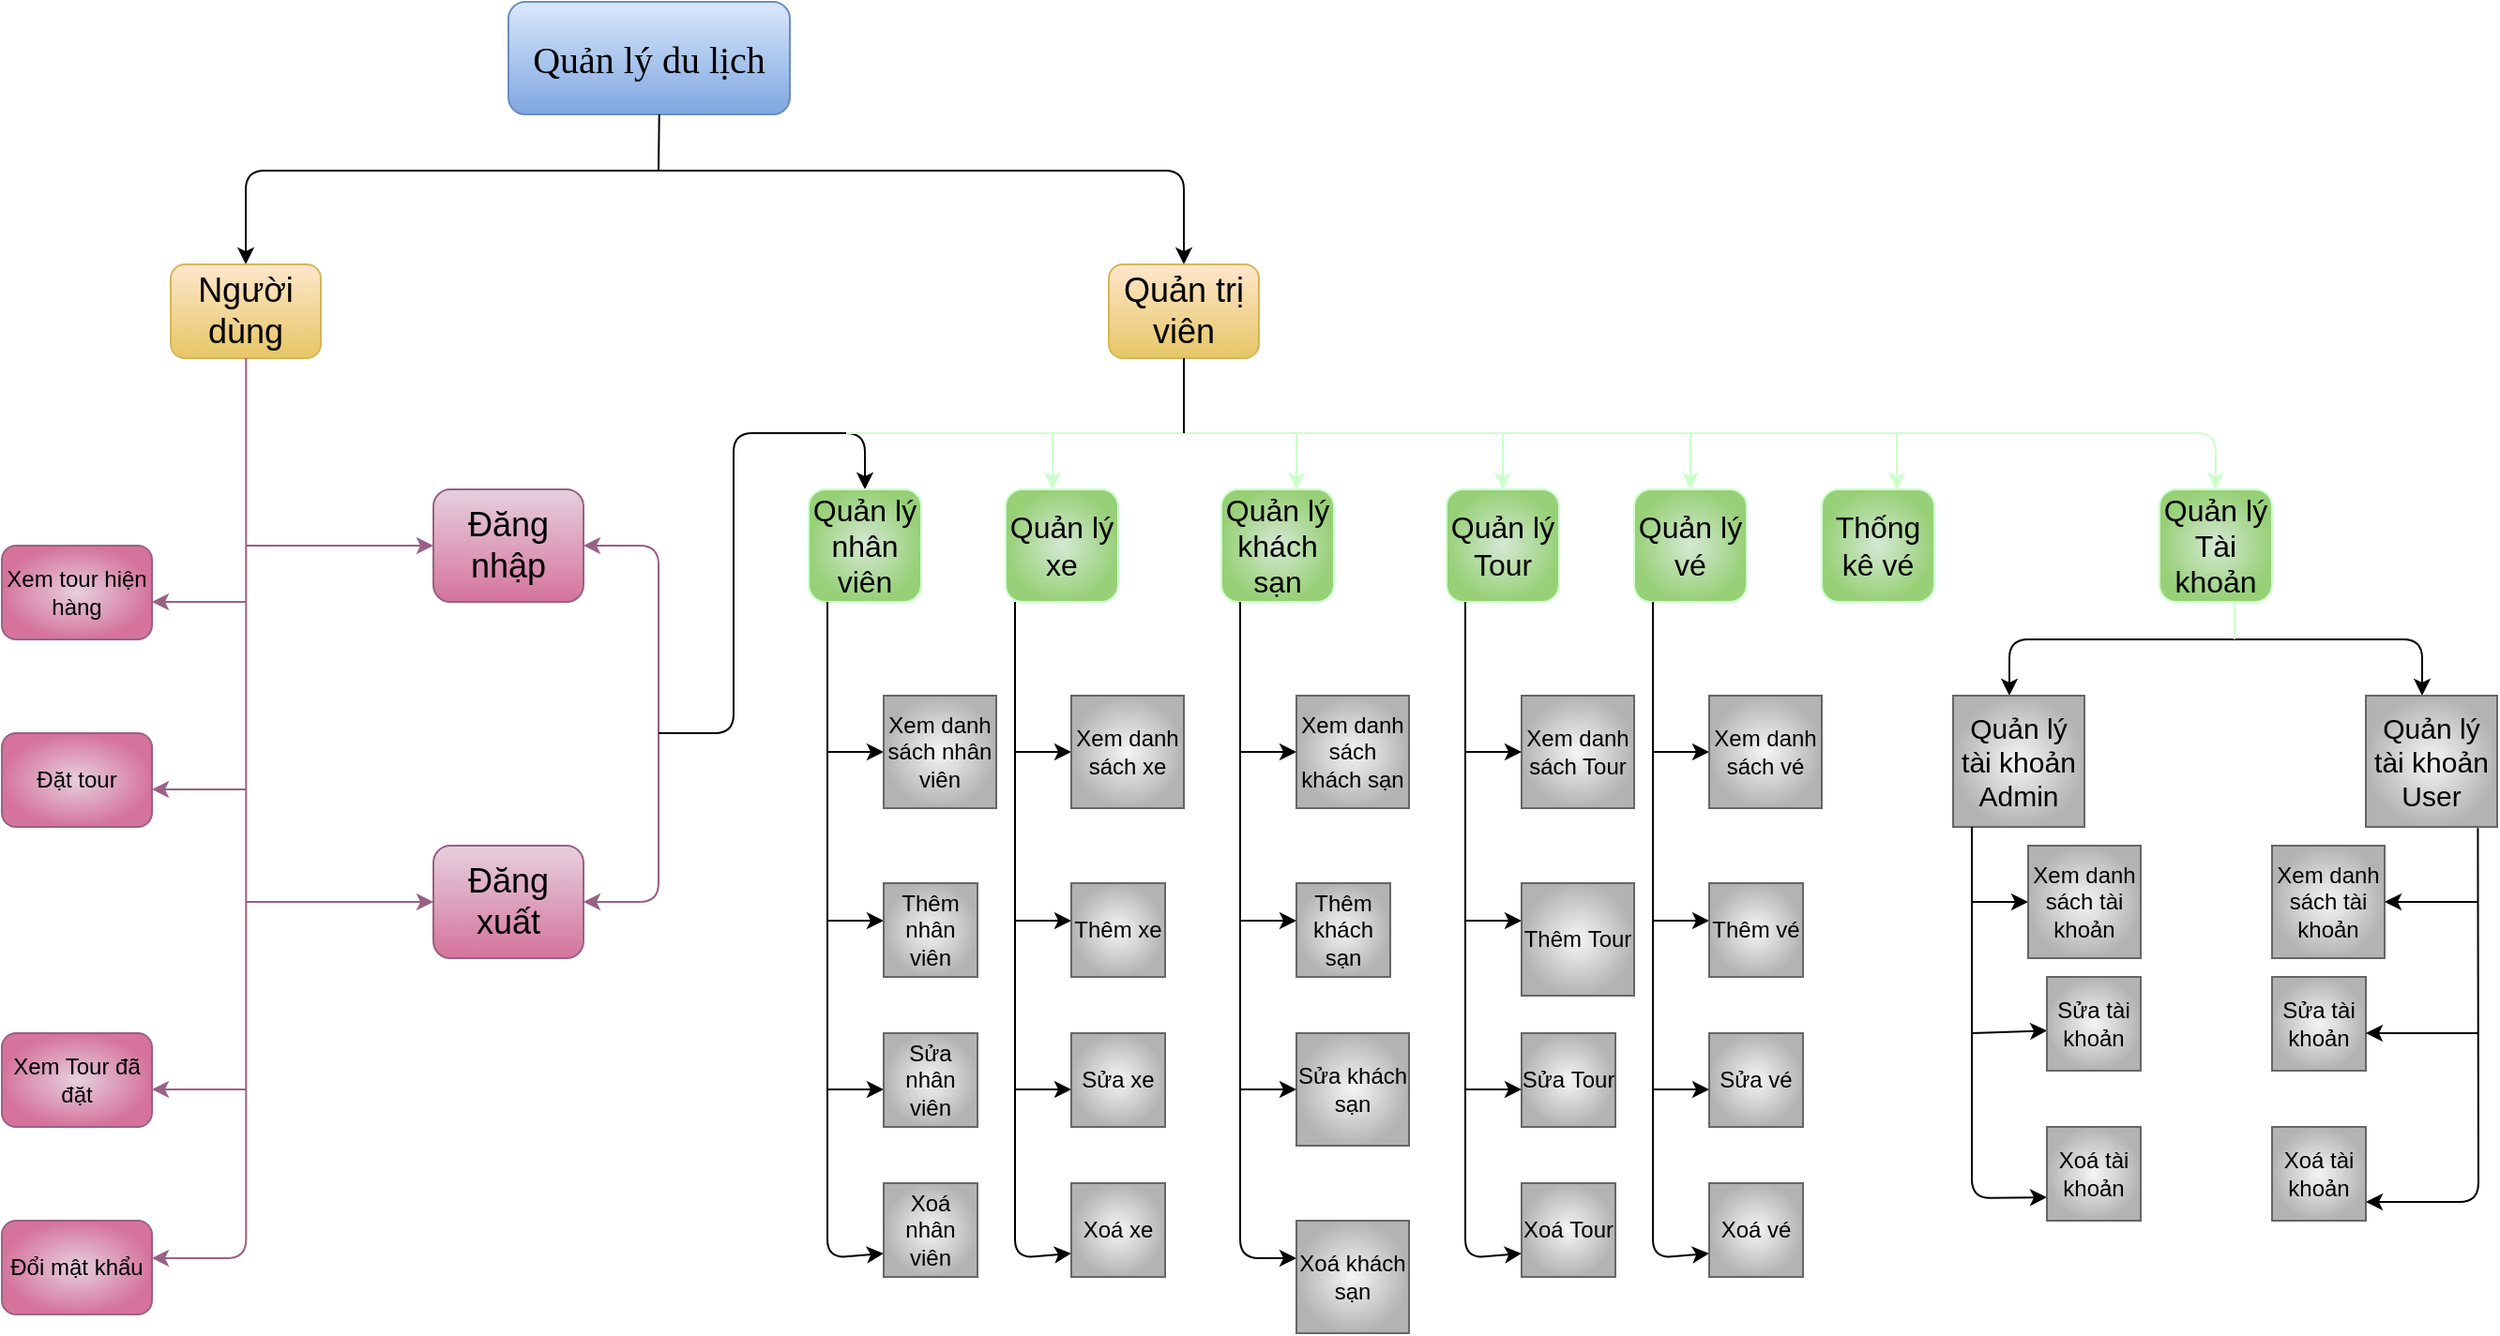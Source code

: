 <mxfile version="25.0.3">
  <diagram name="Trang-1" id="Cqt9ty7Idfp_fS45E1V1">
    <mxGraphModel dx="1503" dy="766" grid="1" gridSize="10" guides="1" tooltips="1" connect="1" arrows="1" fold="1" page="1" pageScale="1" pageWidth="3300" pageHeight="4681" math="0" shadow="0">
      <root>
        <mxCell id="0" />
        <mxCell id="1" parent="0" />
        <mxCell id="ohwr-CJHMMBMM6PexBlp-1" value="&lt;font face=&quot;Garamond&quot; style=&quot;font-size: 20px;&quot;&gt;Quản lý du lịch&lt;/font&gt;" style="rounded=1;whiteSpace=wrap;html=1;fillColor=#dae8fc;strokeColor=#6c8ebf;gradientColor=#7ea6e0;" parent="1" vertex="1">
          <mxGeometry x="500" y="190" width="150" height="60" as="geometry" />
        </mxCell>
        <mxCell id="ohwr-CJHMMBMM6PexBlp-2" value="" style="endArrow=classic;html=1;rounded=1;curved=0;entryX=0.5;entryY=0;entryDx=0;entryDy=0;" parent="1" target="ohwr-CJHMMBMM6PexBlp-7" edge="1">
          <mxGeometry width="50" height="50" relative="1" as="geometry">
            <mxPoint x="570" y="280" as="sourcePoint" />
            <mxPoint x="320" y="330" as="targetPoint" />
            <Array as="points">
              <mxPoint x="360" y="280" />
            </Array>
          </mxGeometry>
        </mxCell>
        <mxCell id="ohwr-CJHMMBMM6PexBlp-4" value="" style="endArrow=classic;html=1;rounded=1;curved=0;" parent="1" edge="1">
          <mxGeometry width="50" height="50" relative="1" as="geometry">
            <mxPoint x="570" y="280" as="sourcePoint" />
            <mxPoint x="860" y="330" as="targetPoint" />
            <Array as="points">
              <mxPoint x="860" y="280" />
            </Array>
          </mxGeometry>
        </mxCell>
        <mxCell id="ohwr-CJHMMBMM6PexBlp-6" value="" style="endArrow=none;html=1;rounded=0;entryX=0.5;entryY=1;entryDx=0;entryDy=0;" parent="1" edge="1">
          <mxGeometry width="50" height="50" relative="1" as="geometry">
            <mxPoint x="580" y="280" as="sourcePoint" />
            <mxPoint x="580.36" y="250" as="targetPoint" />
          </mxGeometry>
        </mxCell>
        <mxCell id="ohwr-CJHMMBMM6PexBlp-7" value="&lt;font style=&quot;font-size: 18px;&quot;&gt;Người dùng&lt;/font&gt;" style="rounded=1;whiteSpace=wrap;html=1;fillStyle=solid;fillColor=#FFE6CC;strokeColor=#d6b656;gradientColor=#e6c665;" parent="1" vertex="1">
          <mxGeometry x="320" y="330" width="80" height="50" as="geometry" />
        </mxCell>
        <mxCell id="ohwr-CJHMMBMM6PexBlp-8" value="&lt;font style=&quot;font-size: 18px;&quot;&gt;Quản trị viên&lt;/font&gt;" style="rounded=1;whiteSpace=wrap;html=1;fillStyle=solid;fillColor=#FFE6CC;strokeColor=#d6b656;gradientColor=#e6c665;" parent="1" vertex="1">
          <mxGeometry x="820" y="330" width="80" height="50" as="geometry" />
        </mxCell>
        <mxCell id="ohwr-CJHMMBMM6PexBlp-9" value="" style="endArrow=classic;html=1;rounded=1;exitX=0.75;exitY=1;exitDx=0;exitDy=0;curved=0;fillColor=#e6d0de;gradientColor=#d5739d;strokeColor=#996185;" parent="1" edge="1">
          <mxGeometry width="50" height="50" relative="1" as="geometry">
            <mxPoint x="360.17" y="380" as="sourcePoint" />
            <mxPoint x="310" y="860" as="targetPoint" />
            <Array as="points">
              <mxPoint x="360.17" y="860" />
            </Array>
          </mxGeometry>
        </mxCell>
        <mxCell id="ohwr-CJHMMBMM6PexBlp-10" value="Đổi mật khẩu" style="rounded=1;whiteSpace=wrap;html=1;fillColor=#e6d0de;gradientColor=#d5739d;strokeColor=#996185;gradientDirection=radial;" parent="1" vertex="1">
          <mxGeometry x="230" y="840" width="80" height="50" as="geometry" />
        </mxCell>
        <mxCell id="ohwr-CJHMMBMM6PexBlp-11" value="" style="endArrow=classic;html=1;rounded=0;fillColor=#e6d0de;gradientColor=#d5739d;strokeColor=#996185;" parent="1" edge="1">
          <mxGeometry width="50" height="50" relative="1" as="geometry">
            <mxPoint x="360" y="770" as="sourcePoint" />
            <mxPoint x="310" y="770" as="targetPoint" />
          </mxGeometry>
        </mxCell>
        <mxCell id="ohwr-CJHMMBMM6PexBlp-12" value="" style="endArrow=classic;html=1;rounded=0;fillColor=#e6d0de;gradientColor=#d5739d;strokeColor=#996185;" parent="1" edge="1">
          <mxGeometry width="50" height="50" relative="1" as="geometry">
            <mxPoint x="360" y="610" as="sourcePoint" />
            <mxPoint x="310" y="610" as="targetPoint" />
          </mxGeometry>
        </mxCell>
        <mxCell id="ohwr-CJHMMBMM6PexBlp-13" value="" style="endArrow=classic;html=1;rounded=0;fillColor=#e6d0de;gradientColor=#d5739d;strokeColor=#996185;" parent="1" edge="1">
          <mxGeometry width="50" height="50" relative="1" as="geometry">
            <mxPoint x="360" y="510" as="sourcePoint" />
            <mxPoint x="310" y="510" as="targetPoint" />
          </mxGeometry>
        </mxCell>
        <mxCell id="ohwr-CJHMMBMM6PexBlp-16" value="Xem Tour đã đặt&lt;span style=&quot;color: rgba(0, 0, 0, 0); font-family: monospace; font-size: 0px; text-align: start; text-wrap-mode: nowrap;&quot;&gt;%3CmxGraphModel%3E%3Croot%3E%3CmxCell%20id%3D%220%22%2F%3E%3CmxCell%20id%3D%221%22%20parent%3D%220%22%2F%3E%3CmxCell%20id%3D%222%22%20value%3D%22%C4%90%E1%BB%95i%20m%E1%BA%ADt%20kh%E1%BA%A9u%22%20style%3D%22rounded%3D1%3BwhiteSpace%3Dwrap%3Bhtml%3D1%3B%22%20vertex%3D%221%22%20parent%3D%221%22%3E%3CmxGeometry%20x%3D%2250%22%20y%3D%22660%22%20width%3D%2280%22%20height%3D%2250%22%20as%3D%22geometry%22%2F%3E%3C%2FmxCell%3E%3C%2Froot%3E%3C%2FmxGraphModel%3E&lt;/span&gt;" style="rounded=1;whiteSpace=wrap;html=1;fillColor=#e6d0de;gradientColor=#d5739d;strokeColor=#996185;gradientDirection=radial;" parent="1" vertex="1">
          <mxGeometry x="230" y="740" width="80" height="50" as="geometry" />
        </mxCell>
        <mxCell id="ohwr-CJHMMBMM6PexBlp-17" value="Đặt tour" style="rounded=1;whiteSpace=wrap;html=1;fillColor=#e6d0de;gradientColor=#d5739d;strokeColor=#996185;gradientDirection=radial;" parent="1" vertex="1">
          <mxGeometry x="230" y="580" width="80" height="50" as="geometry" />
        </mxCell>
        <mxCell id="ohwr-CJHMMBMM6PexBlp-18" value="Xem tour hiện hàng" style="rounded=1;whiteSpace=wrap;html=1;fillColor=#e6d0de;gradientColor=#d5739d;strokeColor=#996185;gradientDirection=radial;" parent="1" vertex="1">
          <mxGeometry x="230" y="480" width="80" height="50" as="geometry" />
        </mxCell>
        <mxCell id="ohwr-CJHMMBMM6PexBlp-20" value="" style="endArrow=classic;html=1;rounded=0;fillColor=#e6d0de;gradientColor=#d5739d;strokeColor=#996185;" parent="1" edge="1">
          <mxGeometry width="50" height="50" relative="1" as="geometry">
            <mxPoint x="360" y="480" as="sourcePoint" />
            <mxPoint x="460" y="480" as="targetPoint" />
          </mxGeometry>
        </mxCell>
        <mxCell id="ohwr-CJHMMBMM6PexBlp-21" value="&lt;font style=&quot;font-size: 18px;&quot;&gt;Đăng nhập&lt;/font&gt;" style="rounded=1;whiteSpace=wrap;html=1;fillColor=#e6d0de;gradientColor=#d5739d;strokeColor=#996185;" parent="1" vertex="1">
          <mxGeometry x="460" y="450" width="80" height="60" as="geometry" />
        </mxCell>
        <mxCell id="ohwr-CJHMMBMM6PexBlp-22" value="" style="endArrow=classic;html=1;rounded=0;fillColor=#e6d0de;gradientColor=#d5739d;strokeColor=#996185;" parent="1" edge="1">
          <mxGeometry width="50" height="50" relative="1" as="geometry">
            <mxPoint x="360" y="670" as="sourcePoint" />
            <mxPoint x="460" y="670" as="targetPoint" />
          </mxGeometry>
        </mxCell>
        <mxCell id="ohwr-CJHMMBMM6PexBlp-23" value="&lt;font style=&quot;font-size: 18px;&quot;&gt;Đăng xuất&lt;/font&gt;" style="rounded=1;whiteSpace=wrap;html=1;fillColor=#e6d0de;gradientColor=#d5739d;strokeColor=#996185;" parent="1" vertex="1">
          <mxGeometry x="460" y="640" width="80" height="60" as="geometry" />
        </mxCell>
        <mxCell id="ohwr-CJHMMBMM6PexBlp-24" value="" style="endArrow=classic;startArrow=classic;html=1;rounded=1;exitX=1;exitY=0.5;exitDx=0;exitDy=0;entryX=1;entryY=0.5;entryDx=0;entryDy=0;curved=0;fillColor=#e6d0de;gradientColor=#d5739d;strokeColor=#996185;" parent="1" source="ohwr-CJHMMBMM6PexBlp-23" target="ohwr-CJHMMBMM6PexBlp-21" edge="1">
          <mxGeometry width="50" height="50" relative="1" as="geometry">
            <mxPoint x="590" y="610" as="sourcePoint" />
            <mxPoint x="640" y="560" as="targetPoint" />
            <Array as="points">
              <mxPoint x="580" y="670" />
              <mxPoint x="580" y="480" />
            </Array>
          </mxGeometry>
        </mxCell>
        <mxCell id="ohwr-CJHMMBMM6PexBlp-25" value="" style="endArrow=classic;html=1;rounded=1;curved=0;" parent="1" edge="1">
          <mxGeometry width="50" height="50" relative="1" as="geometry">
            <mxPoint x="580" y="580" as="sourcePoint" />
            <mxPoint x="690" y="450" as="targetPoint" />
            <Array as="points">
              <mxPoint x="620" y="580" />
              <mxPoint x="620" y="420" />
              <mxPoint x="690" y="420" />
            </Array>
          </mxGeometry>
        </mxCell>
        <mxCell id="ohwr-CJHMMBMM6PexBlp-26" value="&lt;font style=&quot;font-size: 16px;&quot;&gt;Quản lý nhân viên&lt;/font&gt;" style="rounded=1;whiteSpace=wrap;html=1;fillColor=#d5e8d4;gradientColor=#97d077;strokeColor=#CCFFCC;gradientDirection=radial;" parent="1" vertex="1">
          <mxGeometry x="660" y="450" width="60" height="60" as="geometry" />
        </mxCell>
        <mxCell id="ohwr-CJHMMBMM6PexBlp-27" value="" style="endArrow=classic;html=1;rounded=0;fillColor=#d5e8d4;gradientColor=#97d077;strokeColor=#CCFFCC;" parent="1" edge="1">
          <mxGeometry width="50" height="50" relative="1" as="geometry">
            <mxPoint x="680" y="420" as="sourcePoint" />
            <mxPoint x="790" y="450" as="targetPoint" />
            <Array as="points">
              <mxPoint x="790" y="420" />
            </Array>
          </mxGeometry>
        </mxCell>
        <mxCell id="ohwr-CJHMMBMM6PexBlp-28" value="" style="endArrow=classic;html=1;rounded=0;fillColor=#d5e8d4;gradientColor=#97d077;strokeColor=#CCFFCC;" parent="1" edge="1">
          <mxGeometry width="50" height="50" relative="1" as="geometry">
            <mxPoint x="790" y="420" as="sourcePoint" />
            <mxPoint x="920" y="450" as="targetPoint" />
            <Array as="points">
              <mxPoint x="920" y="420" />
            </Array>
          </mxGeometry>
        </mxCell>
        <mxCell id="ohwr-CJHMMBMM6PexBlp-29" value="" style="endArrow=classic;html=1;rounded=0;fillColor=#d5e8d4;gradientColor=#97d077;strokeColor=#CCFFCC;" parent="1" edge="1">
          <mxGeometry width="50" height="50" relative="1" as="geometry">
            <mxPoint x="920" y="420" as="sourcePoint" />
            <mxPoint x="1030" y="450" as="targetPoint" />
            <Array as="points">
              <mxPoint x="1030" y="420" />
            </Array>
          </mxGeometry>
        </mxCell>
        <mxCell id="ohwr-CJHMMBMM6PexBlp-30" value="&lt;font style=&quot;font-size: 16px;&quot;&gt;Quản lý xe&lt;/font&gt;" style="rounded=1;whiteSpace=wrap;html=1;fillColor=#d5e8d4;gradientColor=#97d077;strokeColor=#CCFFCC;gradientDirection=radial;" parent="1" vertex="1">
          <mxGeometry x="765" y="450" width="60" height="60" as="geometry" />
        </mxCell>
        <mxCell id="ohwr-CJHMMBMM6PexBlp-31" value="&lt;font style=&quot;font-size: 16px;&quot;&gt;Quản lý khách sạn&lt;/font&gt;" style="rounded=1;whiteSpace=wrap;html=1;fillColor=#d5e8d4;gradientColor=#97d077;strokeColor=#CCFFCC;gradientDirection=radial;" parent="1" vertex="1">
          <mxGeometry x="880" y="450" width="60" height="60" as="geometry" />
        </mxCell>
        <mxCell id="ohwr-CJHMMBMM6PexBlp-32" value="&lt;font style=&quot;font-size: 16px;&quot;&gt;Quản lý Tour&lt;/font&gt;" style="rounded=1;whiteSpace=wrap;html=1;fillColor=#d5e8d4;gradientColor=#97d077;strokeColor=#CCFFCC;gradientDirection=radial;" parent="1" vertex="1">
          <mxGeometry x="1000" y="450" width="60" height="60" as="geometry" />
        </mxCell>
        <mxCell id="ohwr-CJHMMBMM6PexBlp-33" value="" style="endArrow=classic;html=1;rounded=0;fillColor=#d5e8d4;gradientColor=#97d077;strokeColor=#CCFFCC;" parent="1" edge="1">
          <mxGeometry width="50" height="50" relative="1" as="geometry">
            <mxPoint x="1030" y="420" as="sourcePoint" />
            <mxPoint x="1130" y="450" as="targetPoint" />
            <Array as="points">
              <mxPoint x="1130" y="420" />
            </Array>
          </mxGeometry>
        </mxCell>
        <mxCell id="ohwr-CJHMMBMM6PexBlp-34" value="&lt;font style=&quot;font-size: 16px;&quot;&gt;Quản lý vé&lt;/font&gt;" style="rounded=1;whiteSpace=wrap;html=1;fillColor=#d5e8d4;gradientColor=#97d077;strokeColor=#CCFFCC;gradientDirection=radial;" parent="1" vertex="1">
          <mxGeometry x="1100" y="450" width="60" height="60" as="geometry" />
        </mxCell>
        <mxCell id="ohwr-CJHMMBMM6PexBlp-35" value="" style="endArrow=classic;html=1;rounded=0;fillColor=#d5e8d4;gradientColor=#97d077;strokeColor=#CCFFCC;" parent="1" edge="1">
          <mxGeometry width="50" height="50" relative="1" as="geometry">
            <mxPoint x="1130" y="420" as="sourcePoint" />
            <mxPoint x="1240" y="450" as="targetPoint" />
            <Array as="points">
              <mxPoint x="1240" y="420" />
            </Array>
          </mxGeometry>
        </mxCell>
        <mxCell id="ohwr-CJHMMBMM6PexBlp-36" value="&lt;span style=&quot;font-size: 16px;&quot;&gt;Thống kê vé&lt;/span&gt;" style="rounded=1;whiteSpace=wrap;html=1;fillColor=#d5e8d4;gradientColor=#97d077;strokeColor=#CCFFCC;gradientDirection=radial;" parent="1" vertex="1">
          <mxGeometry x="1200" y="450" width="60" height="60" as="geometry" />
        </mxCell>
        <mxCell id="ohwr-CJHMMBMM6PexBlp-37" value="" style="endArrow=classic;html=1;rounded=1;curved=0;fillColor=#d5e8d4;gradientColor=#97d077;strokeColor=#CCFFCC;" parent="1" edge="1">
          <mxGeometry width="50" height="50" relative="1" as="geometry">
            <mxPoint x="1240" y="420" as="sourcePoint" />
            <mxPoint x="1410" y="450" as="targetPoint" />
            <Array as="points">
              <mxPoint x="1410" y="420" />
            </Array>
          </mxGeometry>
        </mxCell>
        <mxCell id="ohwr-CJHMMBMM6PexBlp-38" value="&lt;font style=&quot;font-size: 16px;&quot;&gt;Quản lý Tài khoản&lt;/font&gt;" style="rounded=1;whiteSpace=wrap;html=1;fillColor=#d5e8d4;gradientColor=#97d077;strokeColor=#CCFFCC;gradientDirection=radial;" parent="1" vertex="1">
          <mxGeometry x="1380" y="450" width="60" height="60" as="geometry" />
        </mxCell>
        <mxCell id="ohwr-CJHMMBMM6PexBlp-39" value="" style="endArrow=classic;html=1;rounded=1;exitX=0.5;exitY=1;exitDx=0;exitDy=0;entryX=0;entryY=0.75;entryDx=0;entryDy=0;curved=0;" parent="1" target="ohwr-CJHMMBMM6PexBlp-52" edge="1">
          <mxGeometry width="50" height="50" relative="1" as="geometry">
            <mxPoint x="670" y="510" as="sourcePoint" />
            <mxPoint x="700" y="940" as="targetPoint" />
            <Array as="points">
              <mxPoint x="670" y="860" />
            </Array>
          </mxGeometry>
        </mxCell>
        <mxCell id="ohwr-CJHMMBMM6PexBlp-44" value="" style="endArrow=classic;html=1;rounded=0;" parent="1" edge="1">
          <mxGeometry width="50" height="50" relative="1" as="geometry">
            <mxPoint x="670" y="590" as="sourcePoint" />
            <mxPoint x="700" y="590" as="targetPoint" />
          </mxGeometry>
        </mxCell>
        <mxCell id="ohwr-CJHMMBMM6PexBlp-45" value="" style="endArrow=classic;html=1;rounded=0;" parent="1" edge="1">
          <mxGeometry width="50" height="50" relative="1" as="geometry">
            <mxPoint x="670" y="680" as="sourcePoint" />
            <mxPoint x="700" y="680" as="targetPoint" />
          </mxGeometry>
        </mxCell>
        <mxCell id="ohwr-CJHMMBMM6PexBlp-47" value="" style="endArrow=classic;html=1;rounded=0;" parent="1" edge="1">
          <mxGeometry width="50" height="50" relative="1" as="geometry">
            <mxPoint x="670" y="770" as="sourcePoint" />
            <mxPoint x="700" y="770" as="targetPoint" />
          </mxGeometry>
        </mxCell>
        <mxCell id="ohwr-CJHMMBMM6PexBlp-49" value="&lt;font&gt;Xem danh sách nhân viên&lt;/font&gt;" style="whiteSpace=wrap;html=1;aspect=fixed;fillColor=#f5f5f5;gradientColor=#b3b3b3;strokeColor=#666666;gradientDirection=radial;" parent="1" vertex="1">
          <mxGeometry x="700" y="560" width="60" height="60" as="geometry" />
        </mxCell>
        <mxCell id="ohwr-CJHMMBMM6PexBlp-50" value="&lt;font&gt;Thêm nhân viên&lt;/font&gt;" style="whiteSpace=wrap;html=1;aspect=fixed;fillColor=#f5f5f5;gradientColor=#b3b3b3;strokeColor=#666666;gradientDirection=radial;" parent="1" vertex="1">
          <mxGeometry x="700" y="660" width="50" height="50" as="geometry" />
        </mxCell>
        <mxCell id="ohwr-CJHMMBMM6PexBlp-51" value="&lt;font&gt;Sửa nhân viên&lt;/font&gt;" style="whiteSpace=wrap;html=1;aspect=fixed;fillColor=#f5f5f5;gradientColor=#b3b3b3;strokeColor=#666666;gradientDirection=radial;" parent="1" vertex="1">
          <mxGeometry x="700" y="740" width="50" height="50" as="geometry" />
        </mxCell>
        <mxCell id="ohwr-CJHMMBMM6PexBlp-52" value="&lt;font&gt;Xoá nhân viên&lt;/font&gt;" style="whiteSpace=wrap;html=1;aspect=fixed;fillColor=#f5f5f5;gradientColor=#b3b3b3;strokeColor=#666666;gradientDirection=radial;" parent="1" vertex="1">
          <mxGeometry x="700" y="820" width="50" height="50" as="geometry" />
        </mxCell>
        <mxCell id="ohwr-CJHMMBMM6PexBlp-56" value="" style="endArrow=none;html=1;rounded=0;" parent="1" edge="1">
          <mxGeometry width="50" height="50" relative="1" as="geometry">
            <mxPoint x="860" y="420" as="sourcePoint" />
            <mxPoint x="860" y="380" as="targetPoint" />
          </mxGeometry>
        </mxCell>
        <mxCell id="ohwr-CJHMMBMM6PexBlp-57" value="" style="endArrow=classic;html=1;rounded=1;exitX=0.5;exitY=1;exitDx=0;exitDy=0;entryX=0;entryY=0.75;entryDx=0;entryDy=0;curved=0;" parent="1" target="ohwr-CJHMMBMM6PexBlp-64" edge="1">
          <mxGeometry width="50" height="50" relative="1" as="geometry">
            <mxPoint x="770" y="510" as="sourcePoint" />
            <mxPoint x="800" y="940" as="targetPoint" />
            <Array as="points">
              <mxPoint x="770" y="860" />
            </Array>
          </mxGeometry>
        </mxCell>
        <mxCell id="ohwr-CJHMMBMM6PexBlp-58" value="" style="endArrow=classic;html=1;rounded=0;" parent="1" edge="1">
          <mxGeometry width="50" height="50" relative="1" as="geometry">
            <mxPoint x="770" y="590" as="sourcePoint" />
            <mxPoint x="800" y="590" as="targetPoint" />
          </mxGeometry>
        </mxCell>
        <mxCell id="ohwr-CJHMMBMM6PexBlp-59" value="" style="endArrow=classic;html=1;rounded=0;" parent="1" edge="1">
          <mxGeometry width="50" height="50" relative="1" as="geometry">
            <mxPoint x="770" y="680" as="sourcePoint" />
            <mxPoint x="800" y="680" as="targetPoint" />
          </mxGeometry>
        </mxCell>
        <mxCell id="ohwr-CJHMMBMM6PexBlp-60" value="" style="endArrow=classic;html=1;rounded=0;" parent="1" edge="1">
          <mxGeometry width="50" height="50" relative="1" as="geometry">
            <mxPoint x="770" y="770" as="sourcePoint" />
            <mxPoint x="800" y="770" as="targetPoint" />
          </mxGeometry>
        </mxCell>
        <mxCell id="ohwr-CJHMMBMM6PexBlp-61" value="&lt;font&gt;Xem danh sách xe&lt;/font&gt;" style="whiteSpace=wrap;html=1;aspect=fixed;fillColor=#f5f5f5;gradientColor=#b3b3b3;strokeColor=#666666;gradientDirection=radial;" parent="1" vertex="1">
          <mxGeometry x="800" y="560" width="60" height="60" as="geometry" />
        </mxCell>
        <mxCell id="ohwr-CJHMMBMM6PexBlp-62" value="&lt;font&gt;Thêm xe&lt;/font&gt;" style="whiteSpace=wrap;html=1;aspect=fixed;fillColor=#f5f5f5;gradientColor=#b3b3b3;strokeColor=#666666;gradientDirection=radial;" parent="1" vertex="1">
          <mxGeometry x="800" y="660" width="50" height="50" as="geometry" />
        </mxCell>
        <mxCell id="ohwr-CJHMMBMM6PexBlp-63" value="&lt;font&gt;Sửa xe&lt;/font&gt;" style="whiteSpace=wrap;html=1;aspect=fixed;fillColor=#f5f5f5;gradientColor=#b3b3b3;strokeColor=#666666;gradientDirection=radial;" parent="1" vertex="1">
          <mxGeometry x="800" y="740" width="50" height="50" as="geometry" />
        </mxCell>
        <mxCell id="ohwr-CJHMMBMM6PexBlp-64" value="&lt;font&gt;Xoá xe&lt;/font&gt;" style="whiteSpace=wrap;html=1;aspect=fixed;fillColor=#f5f5f5;gradientColor=#b3b3b3;strokeColor=#666666;gradientDirection=radial;" parent="1" vertex="1">
          <mxGeometry x="800" y="820" width="50" height="50" as="geometry" />
        </mxCell>
        <mxCell id="ohwr-CJHMMBMM6PexBlp-65" value="" style="endArrow=classic;html=1;rounded=1;exitX=0.5;exitY=1;exitDx=0;exitDy=0;curved=0;" parent="1" edge="1">
          <mxGeometry width="50" height="50" relative="1" as="geometry">
            <mxPoint x="890" y="510" as="sourcePoint" />
            <mxPoint x="920" y="860" as="targetPoint" />
            <Array as="points">
              <mxPoint x="890" y="860" />
            </Array>
          </mxGeometry>
        </mxCell>
        <mxCell id="ohwr-CJHMMBMM6PexBlp-66" value="" style="endArrow=classic;html=1;rounded=0;" parent="1" edge="1">
          <mxGeometry width="50" height="50" relative="1" as="geometry">
            <mxPoint x="890" y="590" as="sourcePoint" />
            <mxPoint x="920" y="590" as="targetPoint" />
          </mxGeometry>
        </mxCell>
        <mxCell id="ohwr-CJHMMBMM6PexBlp-67" value="" style="endArrow=classic;html=1;rounded=0;" parent="1" edge="1">
          <mxGeometry width="50" height="50" relative="1" as="geometry">
            <mxPoint x="890" y="680" as="sourcePoint" />
            <mxPoint x="920" y="680" as="targetPoint" />
          </mxGeometry>
        </mxCell>
        <mxCell id="ohwr-CJHMMBMM6PexBlp-68" value="" style="endArrow=classic;html=1;rounded=0;" parent="1" edge="1">
          <mxGeometry width="50" height="50" relative="1" as="geometry">
            <mxPoint x="890" y="770" as="sourcePoint" />
            <mxPoint x="920" y="770" as="targetPoint" />
          </mxGeometry>
        </mxCell>
        <mxCell id="ohwr-CJHMMBMM6PexBlp-69" value="&lt;font&gt;Xem danh sách khách sạn&lt;/font&gt;" style="whiteSpace=wrap;html=1;aspect=fixed;fillColor=#f5f5f5;gradientColor=#b3b3b3;strokeColor=#666666;gradientDirection=radial;" parent="1" vertex="1">
          <mxGeometry x="920" y="560" width="60" height="60" as="geometry" />
        </mxCell>
        <mxCell id="ohwr-CJHMMBMM6PexBlp-70" value="&lt;font&gt;Thêm khách sạn&lt;/font&gt;" style="whiteSpace=wrap;html=1;aspect=fixed;fillColor=#f5f5f5;gradientColor=#b3b3b3;strokeColor=#666666;gradientDirection=radial;" parent="1" vertex="1">
          <mxGeometry x="920" y="660" width="50" height="50" as="geometry" />
        </mxCell>
        <mxCell id="ohwr-CJHMMBMM6PexBlp-71" value="&lt;font&gt;Sửa&amp;nbsp;&lt;/font&gt;khách sạn" style="whiteSpace=wrap;html=1;aspect=fixed;fillColor=#f5f5f5;gradientColor=#b3b3b3;strokeColor=#666666;gradientDirection=radial;" parent="1" vertex="1">
          <mxGeometry x="920" y="740" width="60" height="60" as="geometry" />
        </mxCell>
        <mxCell id="ohwr-CJHMMBMM6PexBlp-72" value="&lt;font&gt;Xoá&amp;nbsp;&lt;/font&gt;khách sạn" style="whiteSpace=wrap;html=1;aspect=fixed;fillColor=#f5f5f5;gradientColor=#b3b3b3;strokeColor=#666666;gradientDirection=radial;" parent="1" vertex="1">
          <mxGeometry x="920" y="840" width="60" height="60" as="geometry" />
        </mxCell>
        <mxCell id="ohwr-CJHMMBMM6PexBlp-73" value="" style="endArrow=classic;html=1;rounded=1;exitX=0.5;exitY=1;exitDx=0;exitDy=0;entryX=0;entryY=0.75;entryDx=0;entryDy=0;curved=0;" parent="1" target="ohwr-CJHMMBMM6PexBlp-80" edge="1">
          <mxGeometry width="50" height="50" relative="1" as="geometry">
            <mxPoint x="1010" y="510" as="sourcePoint" />
            <mxPoint x="1040" y="940" as="targetPoint" />
            <Array as="points">
              <mxPoint x="1010" y="860" />
            </Array>
          </mxGeometry>
        </mxCell>
        <mxCell id="ohwr-CJHMMBMM6PexBlp-74" value="" style="endArrow=classic;html=1;rounded=0;" parent="1" edge="1">
          <mxGeometry width="50" height="50" relative="1" as="geometry">
            <mxPoint x="1010" y="590" as="sourcePoint" />
            <mxPoint x="1040" y="590" as="targetPoint" />
          </mxGeometry>
        </mxCell>
        <mxCell id="ohwr-CJHMMBMM6PexBlp-75" value="" style="endArrow=classic;html=1;rounded=0;" parent="1" edge="1">
          <mxGeometry width="50" height="50" relative="1" as="geometry">
            <mxPoint x="1010" y="680" as="sourcePoint" />
            <mxPoint x="1040" y="680" as="targetPoint" />
          </mxGeometry>
        </mxCell>
        <mxCell id="ohwr-CJHMMBMM6PexBlp-76" value="" style="endArrow=classic;html=1;rounded=0;" parent="1" edge="1">
          <mxGeometry width="50" height="50" relative="1" as="geometry">
            <mxPoint x="1010" y="770" as="sourcePoint" />
            <mxPoint x="1040" y="770" as="targetPoint" />
          </mxGeometry>
        </mxCell>
        <mxCell id="ohwr-CJHMMBMM6PexBlp-77" value="&lt;font&gt;Xem danh sách Tour&lt;/font&gt;" style="whiteSpace=wrap;html=1;aspect=fixed;fillColor=#f5f5f5;gradientColor=#b3b3b3;strokeColor=#666666;gradientDirection=radial;" parent="1" vertex="1">
          <mxGeometry x="1040" y="560" width="60" height="60" as="geometry" />
        </mxCell>
        <mxCell id="ohwr-CJHMMBMM6PexBlp-78" value="&lt;font&gt;Thêm&amp;nbsp;&lt;/font&gt;Tour" style="whiteSpace=wrap;html=1;aspect=fixed;fillColor=#f5f5f5;gradientColor=#b3b3b3;strokeColor=#666666;gradientDirection=radial;" parent="1" vertex="1">
          <mxGeometry x="1040" y="660" width="60" height="60" as="geometry" />
        </mxCell>
        <mxCell id="ohwr-CJHMMBMM6PexBlp-79" value="&lt;font&gt;Sửa&amp;nbsp;&lt;/font&gt;Tour" style="whiteSpace=wrap;html=1;aspect=fixed;fillColor=#f5f5f5;gradientColor=#b3b3b3;strokeColor=#666666;gradientDirection=radial;" parent="1" vertex="1">
          <mxGeometry x="1040" y="740" width="50" height="50" as="geometry" />
        </mxCell>
        <mxCell id="ohwr-CJHMMBMM6PexBlp-80" value="&lt;font&gt;Xoá&amp;nbsp;&lt;/font&gt;Tour" style="whiteSpace=wrap;html=1;aspect=fixed;fillColor=#f5f5f5;gradientColor=#b3b3b3;strokeColor=#666666;gradientDirection=radial;" parent="1" vertex="1">
          <mxGeometry x="1040" y="820" width="50" height="50" as="geometry" />
        </mxCell>
        <mxCell id="ohwr-CJHMMBMM6PexBlp-81" value="" style="endArrow=classic;html=1;rounded=1;exitX=0.5;exitY=1;exitDx=0;exitDy=0;entryX=0;entryY=0.75;entryDx=0;entryDy=0;curved=0;" parent="1" target="ohwr-CJHMMBMM6PexBlp-88" edge="1">
          <mxGeometry width="50" height="50" relative="1" as="geometry">
            <mxPoint x="1110" y="510" as="sourcePoint" />
            <mxPoint x="1140" y="940" as="targetPoint" />
            <Array as="points">
              <mxPoint x="1110" y="860" />
            </Array>
          </mxGeometry>
        </mxCell>
        <mxCell id="ohwr-CJHMMBMM6PexBlp-82" value="" style="endArrow=classic;html=1;rounded=0;" parent="1" edge="1">
          <mxGeometry width="50" height="50" relative="1" as="geometry">
            <mxPoint x="1110" y="590" as="sourcePoint" />
            <mxPoint x="1140" y="590" as="targetPoint" />
          </mxGeometry>
        </mxCell>
        <mxCell id="ohwr-CJHMMBMM6PexBlp-83" value="" style="endArrow=classic;html=1;rounded=0;" parent="1" edge="1">
          <mxGeometry width="50" height="50" relative="1" as="geometry">
            <mxPoint x="1110" y="680" as="sourcePoint" />
            <mxPoint x="1140" y="680" as="targetPoint" />
          </mxGeometry>
        </mxCell>
        <mxCell id="ohwr-CJHMMBMM6PexBlp-84" value="" style="endArrow=classic;html=1;rounded=0;" parent="1" edge="1">
          <mxGeometry width="50" height="50" relative="1" as="geometry">
            <mxPoint x="1110" y="770" as="sourcePoint" />
            <mxPoint x="1140" y="770" as="targetPoint" />
          </mxGeometry>
        </mxCell>
        <mxCell id="ohwr-CJHMMBMM6PexBlp-85" value="&lt;font&gt;Xem danh sách vé&lt;/font&gt;" style="whiteSpace=wrap;html=1;aspect=fixed;fillColor=#f5f5f5;gradientColor=#b3b3b3;strokeColor=#666666;gradientDirection=radial;" parent="1" vertex="1">
          <mxGeometry x="1140" y="560" width="60" height="60" as="geometry" />
        </mxCell>
        <mxCell id="ohwr-CJHMMBMM6PexBlp-86" value="&lt;font&gt;Thêm vé&lt;/font&gt;" style="whiteSpace=wrap;html=1;aspect=fixed;fillColor=#f5f5f5;gradientColor=#b3b3b3;strokeColor=#666666;gradientDirection=radial;" parent="1" vertex="1">
          <mxGeometry x="1140" y="660" width="50" height="50" as="geometry" />
        </mxCell>
        <mxCell id="ohwr-CJHMMBMM6PexBlp-87" value="&lt;font&gt;Sửa vé&lt;/font&gt;" style="whiteSpace=wrap;html=1;aspect=fixed;fillColor=#f5f5f5;gradientColor=#b3b3b3;strokeColor=#666666;gradientDirection=radial;" parent="1" vertex="1">
          <mxGeometry x="1140" y="740" width="50" height="50" as="geometry" />
        </mxCell>
        <mxCell id="ohwr-CJHMMBMM6PexBlp-88" value="&lt;font&gt;Xoá vé&lt;/font&gt;" style="whiteSpace=wrap;html=1;aspect=fixed;fillColor=#f5f5f5;gradientColor=#b3b3b3;strokeColor=#666666;gradientDirection=radial;" parent="1" vertex="1">
          <mxGeometry x="1140" y="820" width="50" height="50" as="geometry" />
        </mxCell>
        <mxCell id="ohwr-CJHMMBMM6PexBlp-92" value="" style="endArrow=classic;startArrow=classic;html=1;rounded=1;curved=0;" parent="1" edge="1">
          <mxGeometry width="50" height="50" relative="1" as="geometry">
            <mxPoint x="1300" y="560" as="sourcePoint" />
            <mxPoint x="1520" y="560" as="targetPoint" />
            <Array as="points">
              <mxPoint x="1300" y="530" />
              <mxPoint x="1520" y="530" />
            </Array>
          </mxGeometry>
        </mxCell>
        <mxCell id="ohwr-CJHMMBMM6PexBlp-93" value="" style="endArrow=none;html=1;rounded=0;fillColor=#d5e8d4;gradientColor=#97d077;strokeColor=#CCFFCC;" parent="1" edge="1">
          <mxGeometry width="50" height="50" relative="1" as="geometry">
            <mxPoint x="1420" y="530" as="sourcePoint" />
            <mxPoint x="1420" y="510" as="targetPoint" />
          </mxGeometry>
        </mxCell>
        <mxCell id="ohwr-CJHMMBMM6PexBlp-94" value="&lt;font style=&quot;font-size: 15px;&quot;&gt;Quản lý tài khoản Admin&lt;/font&gt;" style="whiteSpace=wrap;html=1;aspect=fixed;fillColor=#f5f5f5;gradientColor=#b3b3b3;strokeColor=#666666;gradientDirection=radial;" parent="1" vertex="1">
          <mxGeometry x="1270" y="560" width="70" height="70" as="geometry" />
        </mxCell>
        <mxCell id="ohwr-CJHMMBMM6PexBlp-95" value="&lt;font style=&quot;font-size: 15px;&quot;&gt;Quản lý tài khoản User&lt;/font&gt;" style="whiteSpace=wrap;html=1;aspect=fixed;fillColor=#f5f5f5;gradientColor=#b3b3b3;strokeColor=#666666;gradientDirection=radial;" parent="1" vertex="1">
          <mxGeometry x="1490" y="560" width="70" height="70" as="geometry" />
        </mxCell>
        <mxCell id="ohwr-CJHMMBMM6PexBlp-104" value="" style="endArrow=classic;html=1;rounded=1;exitX=0.5;exitY=1;exitDx=0;exitDy=0;entryX=0;entryY=0.75;entryDx=0;entryDy=0;curved=0;" parent="1" target="ohwr-CJHMMBMM6PexBlp-109" edge="1">
          <mxGeometry width="50" height="50" relative="1" as="geometry">
            <mxPoint x="1280" y="630" as="sourcePoint" />
            <mxPoint x="1310" y="1060" as="targetPoint" />
            <Array as="points">
              <mxPoint x="1280" y="828" />
            </Array>
          </mxGeometry>
        </mxCell>
        <mxCell id="ohwr-CJHMMBMM6PexBlp-105" value="" style="endArrow=classic;html=1;rounded=0;" parent="1" edge="1">
          <mxGeometry width="50" height="50" relative="1" as="geometry">
            <mxPoint x="1280" y="670" as="sourcePoint" />
            <mxPoint x="1310" y="670" as="targetPoint" />
          </mxGeometry>
        </mxCell>
        <mxCell id="ohwr-CJHMMBMM6PexBlp-106" value="" style="endArrow=classic;html=1;rounded=0;entryX=0.002;entryY=0.573;entryDx=0;entryDy=0;entryPerimeter=0;" parent="1" target="ohwr-CJHMMBMM6PexBlp-108" edge="1">
          <mxGeometry width="50" height="50" relative="1" as="geometry">
            <mxPoint x="1280" y="740" as="sourcePoint" />
            <mxPoint x="1310" y="740" as="targetPoint" />
          </mxGeometry>
        </mxCell>
        <mxCell id="ohwr-CJHMMBMM6PexBlp-107" value="&lt;font&gt;Xem danh sách tài khoản&lt;/font&gt;" style="whiteSpace=wrap;html=1;aspect=fixed;fillColor=#f5f5f5;gradientColor=#b3b3b3;strokeColor=#666666;gradientDirection=radial;" parent="1" vertex="1">
          <mxGeometry x="1310" y="640" width="60" height="60" as="geometry" />
        </mxCell>
        <mxCell id="ohwr-CJHMMBMM6PexBlp-108" value="&lt;font&gt;Sửa tài khoản&lt;/font&gt;" style="whiteSpace=wrap;html=1;aspect=fixed;fillColor=#f5f5f5;gradientColor=#b3b3b3;strokeColor=#666666;gradientDirection=radial;" parent="1" vertex="1">
          <mxGeometry x="1320" y="710" width="50" height="50" as="geometry" />
        </mxCell>
        <mxCell id="ohwr-CJHMMBMM6PexBlp-109" value="&lt;font&gt;Xoá&amp;nbsp;&lt;/font&gt;tài khoản" style="whiteSpace=wrap;html=1;aspect=fixed;fillColor=#f5f5f5;gradientColor=#b3b3b3;strokeColor=#666666;gradientDirection=radial;" parent="1" vertex="1">
          <mxGeometry x="1320" y="790" width="50" height="50" as="geometry" />
        </mxCell>
        <mxCell id="ohwr-CJHMMBMM6PexBlp-113" value="&lt;font&gt;Xem danh sách tài khoản&lt;/font&gt;" style="whiteSpace=wrap;html=1;aspect=fixed;fillColor=#f5f5f5;gradientColor=#b3b3b3;strokeColor=#666666;gradientDirection=radial;" parent="1" vertex="1">
          <mxGeometry x="1440" y="640" width="60" height="60" as="geometry" />
        </mxCell>
        <mxCell id="ohwr-CJHMMBMM6PexBlp-114" value="&lt;font&gt;Sửa tài khoản&lt;/font&gt;" style="whiteSpace=wrap;html=1;aspect=fixed;fillColor=#f5f5f5;gradientColor=#b3b3b3;strokeColor=#666666;gradientDirection=radial;" parent="1" vertex="1">
          <mxGeometry x="1440" y="710" width="50" height="50" as="geometry" />
        </mxCell>
        <mxCell id="ohwr-CJHMMBMM6PexBlp-115" value="&lt;font&gt;Xoá&amp;nbsp;&lt;/font&gt;tài khoản" style="whiteSpace=wrap;html=1;aspect=fixed;fillColor=#f5f5f5;gradientColor=#b3b3b3;strokeColor=#666666;gradientDirection=radial;" parent="1" vertex="1">
          <mxGeometry x="1440" y="790" width="50" height="50" as="geometry" />
        </mxCell>
        <mxCell id="ohwr-CJHMMBMM6PexBlp-116" value="" style="endArrow=classic;html=1;rounded=1;exitX=0.853;exitY=1.009;exitDx=0;exitDy=0;exitPerimeter=0;curved=0;" parent="1" source="ohwr-CJHMMBMM6PexBlp-95" edge="1">
          <mxGeometry width="50" height="50" relative="1" as="geometry">
            <mxPoint x="1550" y="830" as="sourcePoint" />
            <mxPoint x="1490" y="830" as="targetPoint" />
            <Array as="points">
              <mxPoint x="1550" y="830" />
            </Array>
          </mxGeometry>
        </mxCell>
        <mxCell id="ohwr-CJHMMBMM6PexBlp-117" value="" style="endArrow=classic;html=1;rounded=0;entryX=1;entryY=0.5;entryDx=0;entryDy=0;" parent="1" target="ohwr-CJHMMBMM6PexBlp-113" edge="1">
          <mxGeometry width="50" height="50" relative="1" as="geometry">
            <mxPoint x="1550" y="670" as="sourcePoint" />
            <mxPoint x="1440" y="630" as="targetPoint" />
          </mxGeometry>
        </mxCell>
        <mxCell id="ohwr-CJHMMBMM6PexBlp-118" value="" style="endArrow=classic;html=1;rounded=0;entryX=1;entryY=0.5;entryDx=0;entryDy=0;" parent="1" edge="1">
          <mxGeometry width="50" height="50" relative="1" as="geometry">
            <mxPoint x="1550" y="740" as="sourcePoint" />
            <mxPoint x="1490" y="740" as="targetPoint" />
          </mxGeometry>
        </mxCell>
      </root>
    </mxGraphModel>
  </diagram>
</mxfile>

